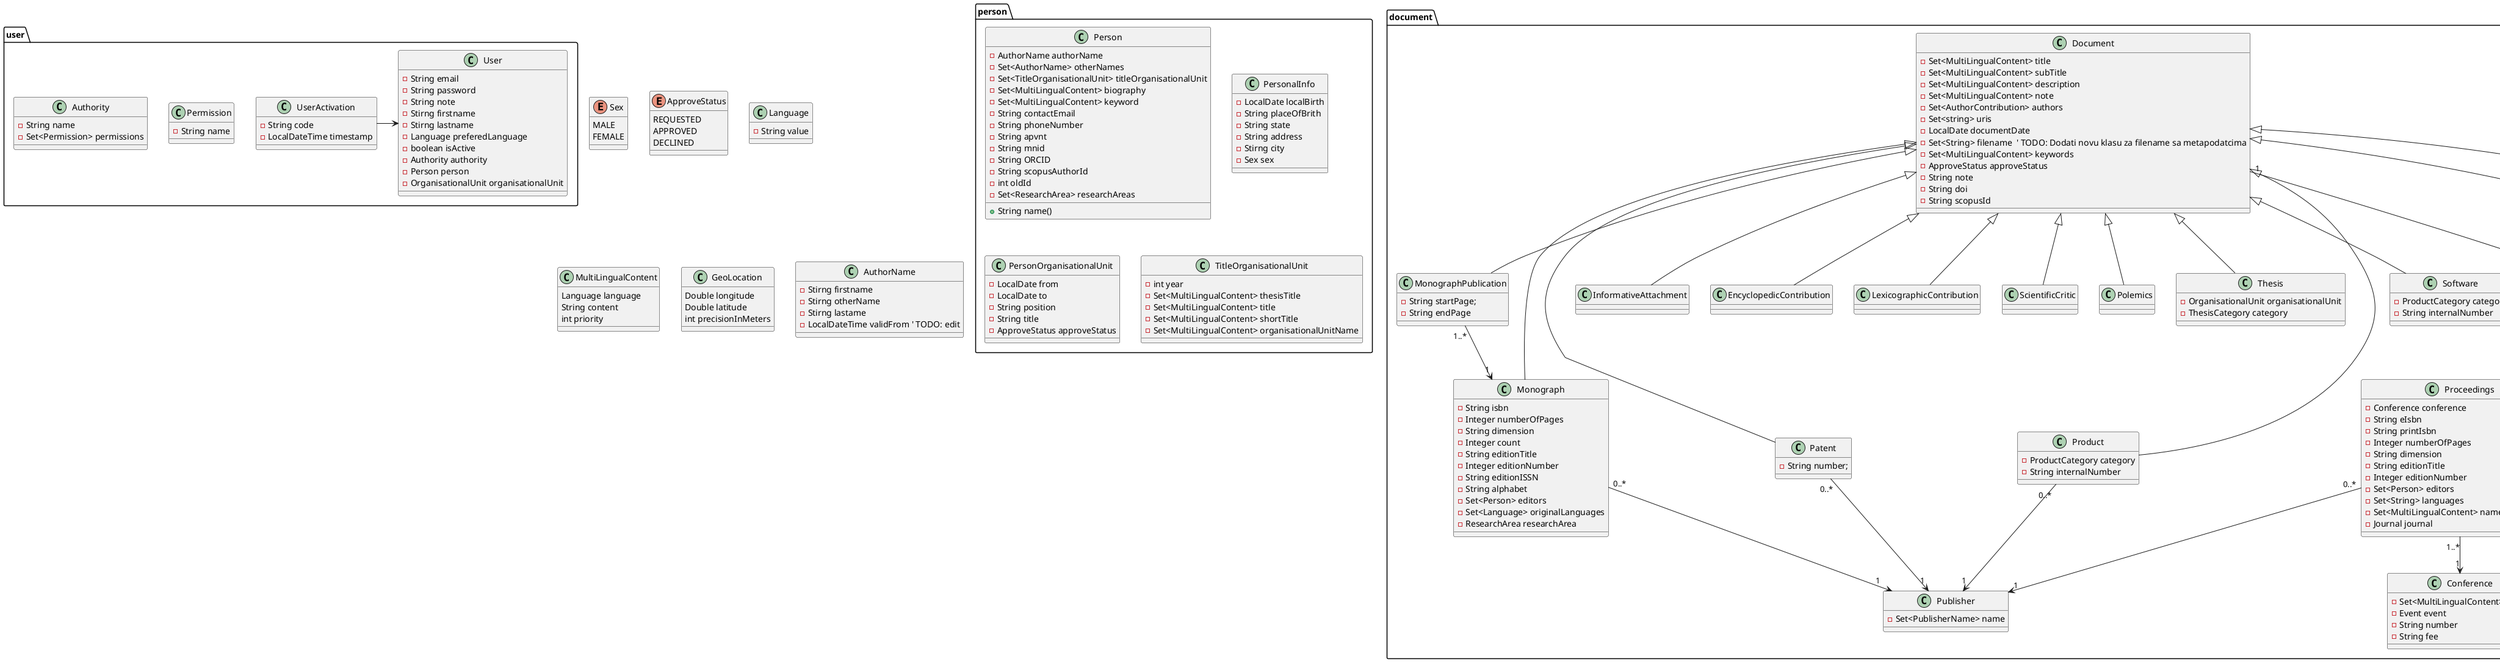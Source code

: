 @startuml

'TODO: Da li uri kod ovih objekata predstavlja ID?
'TODO: Za sta suzi locale
'TODO: Sta da radim sa reocrd DTO
'TODO: Author Position i Title razlike?
'TODO: Da li treba JMBG u autora
'TODO: Sta je PAVNT
'TODO: Da li treba za autora is active
'TODO: Fizicko ili logicko brisanje
'TODO: Da li da autora identifikujemo preko ID foregin key ili preko emaila ili kako vec
'TODO: Da li se Author ima id Usera ili User ima id Authora 

enum Sex {
  MALE
  FEMALE
}

enum ApproveStatus {
  REQUESTED
  APPROVED
  DECLINED
}

class Language {
  -String value
}


' TODO: Ekvivalent RecordDTO klasi, cilj je da se zajednicki metapodaci za razlicite entitete modeluju kako bi bili lako dostupni

class MultiLingualContent {
  Language language
  String content
  int priority
}

class GeoLocation {
  Double longitude
  Double latitude
  int precisionInMeters
}

  class AuthorName {
    -Stirng firstname
    -Stirng otherName
    -Stirng lastame
    -LocalDateTime validFrom ' TODO: edit
  }


package user {
  
  class Permission {
    -String name
  }
  
  class Authority {
    -String name
    -Set<Permission> permissions 
  }


  class User {
    -String email
    -String password
    -String note
    -Stirng firstname
    -Stirng lastname
    -Language preferedLanguage
    -boolean isActive
    -Authority authority
    -Person person
    -OrganisationalUnit organisationalUnit
  }

  class UserActivation {
    -String code
    -LocalDateTime timestamp
  }
  UserActivation -> User
}




package person {

  class Person {
    -AuthorName authorName
    -Set<AuthorName> otherNames
    +String name()
    -Set<TitleOrganisationalUnit> titleOrganisationalUnit
    -Set<MultiLingualContent> biography
    -Set<MultiLingualContent> keyword
    -String contactEmail
    -String phoneNumber
    -String apvnt
    -String mnid
    -String ORCID
    -String scopusAuthorId
    -int oldId
    -Set<ResearchArea> researchAreas 

  }
  ' TODO: What is other format names


  class PersonalInfo {
    -LocalDate localBirth
    -String placeOfBrith
    -String state
    -String address
    -Stirng city
    -Sex sex
  }

  class PersonOrganisationalUnit {
    -LocalDate from
    -LocalDate to
    -String position
    -String title
    -ApproveStatus approveStatus
  }


' TODO: Da li ce nekada biti potrebna instorija kada je dobio koje zvanje, da li je potrebna samo zadnja institucija ili?
  class TitleOrganisationalUnit {
    -int year
    -Set<MultiLingualContent> thesisTitle
    -Set<MultiLingualContent> title
    -Set<MultiLingualContent> shortTitle
    -Set<MultiLingualContent> organisationalUnitName
    ' -OrganisationalUnit organisationalUnit
    ' -Thesis thesis
  }


}


' TODO: Sta je someName
package institution {
  class OrganisationalUnit {
    -Set<MultiLingualContent> name
    -String acronym
    -Set<MultiLingualContent> keyword
    -Set<ResearchArea> researchAreas
    -GeoLocation location
  }
  OrganisationalUnit "1" --> "0..1" OrganisationalUnit

  class OrganisationalUnitLink {
    OrganisationalUnitLink baseOrganisationalUnit
    RelationType relationType
    OrganisationalUnit organisationalUnit
    LocalDateTime fromDate
    LocalDateTime toDate
  }

  class ResearchArea {
    -Set<MultiLingualContent> name
    -Set<MultiLingualContent> description
  }
  ResearchArea "1" --> "*" ResearchArea

  enum RelationType {
    BELONGS_TO
    MEMBER_OF
  }

}

' TODO: za svaki tip publikacije dodati zasebnu klasu ili modelovati sve u jednoj velikoj tabeli
package document {

  class PublisherName {
    -String name
    -String place
    -String state
    -Language language
  }

  class Publisher {
    -Set<PublisherName> name
  }

  class AuthorContribution {
    -Person person
    -Set<MultiLingualContent> contributionDescription
    -boolean mainAuthor
  }

  class DocumentFile {
    string filename
    string serverFilename
    string description
    string mainType
  }

  ' TODO: Sta je alphabet???
  class Document {
    -Set<MultiLingualContent> title
    -Set<MultiLingualContent> subTitle
    -Set<MultiLingualContent> description
    -Set<MultiLingualContent> note
    -Set<AuthorContribution> authors
    -Set<string> uris
    -LocalDate documentDate
    -Set<String> filename  ' TODO: Dodati novu klasu za filename sa metapodatcima
    -Set<MultiLingualContent> keywords
    -ApproveStatus approveStatus
    -String note
    -String doi
    -String scopusId
  }

  class ProceedingsPublication extends Document {
    -String startPage;
	  -String endPage;
    -Integer numberOfPages
  }

  class Proceedings {
    -Conference conference
    -String eIsbn
    -String printIsbn
    -Integer numberOfPages
    -String dimension
    -String editionTitle
    -Integer editionNumber
    -Set<Person> editors
    -Set<String> languages
    -Set<MultiLingualContent> nameAbbreviation
    -Journal journal
  }

  class Conference {
    -Set<MultiLingualContent> name
    -Event event
    -String number
    -String fee
  }

  class Event {
    -String title
    -LocalDate from
    -LocalDate to
    -String state
    -String place
  }

  ProceedingsPublication "1..*" --> "1" Proceedings
  Proceedings "1..*" --> "1" Conference

  ' Sta su paperType, start i end page?
  class JournalPublication extends Document {
    -String startPage;
	  -String endPage;
    -Stirng articleNumber
    -String volume
	  -String issue
  }

  class Journal {
    -String eIssn
    -String printIssn
    -Set<JournalEditors> journalEditors
    -Set<String> languages
    -Set<MultiLingualContent> nameAbbreviation
  }

  class JournalEditors {
    -Person person
    -LocalDate from
    -LocalDate to
  }

  JournalPublication "1..*" --> "1" Journal

  ' TODO: Da li je poglavlje u monografiji dovoljno da se modeluje kao monografija pa da se u author contibution navede ko je sta radio
  class MonographPublication extends Document {
    -String startPage;
	  -String endPage
  }

  class Monograph extends Document {
    -String isbn
    -Integer numberOfPages
    -String dimension
    -Integer count
    -String editionTitle
    -Integer editionNumber
    -String editionISSN
    -String alphabet
    -Set<Person> editors
    -Set<Language> originalLanguages
    -ResearchArea researchArea
  }

  MonographPublication "1..*" --> "1" Monograph

  class Patent extends Document {
    -String number;
  }

  class InformativeAttachment extends Document {
  }

  class EncyclopedicContribution extends Document {
  }

  class LexicographicContribution extends Document {
  }

  class ScientificCritic extends Document {
  }

  class Polemics extends Document {
  }

  class Thesis extends Document {
    -OrganisationalUnit organisationalUnit
    -ThesisCategory category
  }

  class Product extends Document {
    -ProductCategory category
    -String internalNumber
  }

  class Software extends Document {
    -ProductCategory category
    -String internalNumber
  }

  enum ThesisCategory {
    MR
    PHD
    MASTER
    BACHELOR
  }

  enum ProductCategory {
    DATASET
    SOFTWARE
    TECHNICAL_SOLUTION
  }

  enum OtherPublicationCategory {
    INFORMATIVE_ATTACHMENT
    ENCYCLOPEDIC_CONTRIBUTION
    LEXICOGRAPHIC_CONTRIBUTION
    SCIENTIFIC_CRITIC
    POLEMICS
  }

  Document "1" --> "1..*" AuthorContribution
  Monograph "0..*" --> "1" Publisher
  Proceedings "0..*" --> "1" Publisher
  Patent "0..*" --> "1" Publisher
  Product "0..*" --> "1" Publisher

}

@enduml

